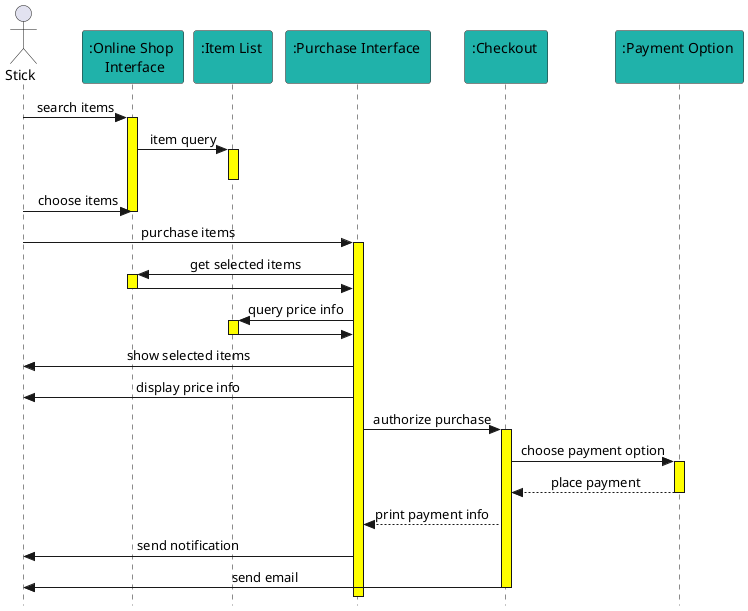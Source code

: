 @startuml Task 2, var2
actor Stick

participant ":Online Shop \n Interface" #LightSeaGreen
participant ":Item List \n" #LightSeaGreen
participant ":Purchase Interface \n" #LightSeaGreen
participant ":Checkout \n" #LightSeaGreen
participant ":Payment Option \n" #LightSeaGreen

skinparam Style strictuml
skinparam SequenceMessageAlignment center

Stick -> ":Online Shop \n Interface" : search items
activate ":Online Shop \n Interface" #Yellow 
":Online Shop \n Interface" -> ":Item List \n" ++ #yellow: item query
deactivate ":Item List \n"
Stick -> ":Online Shop \n Interface" : choose items
deactivate ":Online Shop \n Interface"
Stick -> ":Purchase Interface \n" ++ #yellow : purchase items
":Purchase Interface \n" -> ":Online Shop \n Interface" ++ #yellow: get selected items
":Online Shop \n Interface" -> ":Purchase Interface \n" --
":Purchase Interface \n" -> ":Item List \n" ++ #yellow: query price info
":Item List \n" -> ":Purchase Interface \n" --
":Purchase Interface \n" -> Stick : show selected items
":Purchase Interface \n" -> Stick : display price info
":Purchase Interface \n" -> ":Checkout \n" ++ #yellow: authorize purchase
":Checkout \n" -> ":Payment Option \n" ++ #yellow: choose payment option
":Payment Option \n" --> ":Checkout \n" -- : place payment
":Checkout \n" --> ":Purchase Interface \n" : print payment info
":Purchase Interface \n" -> Stick : send notification
":Checkout \n" -> Stick --: send email

@enduml
